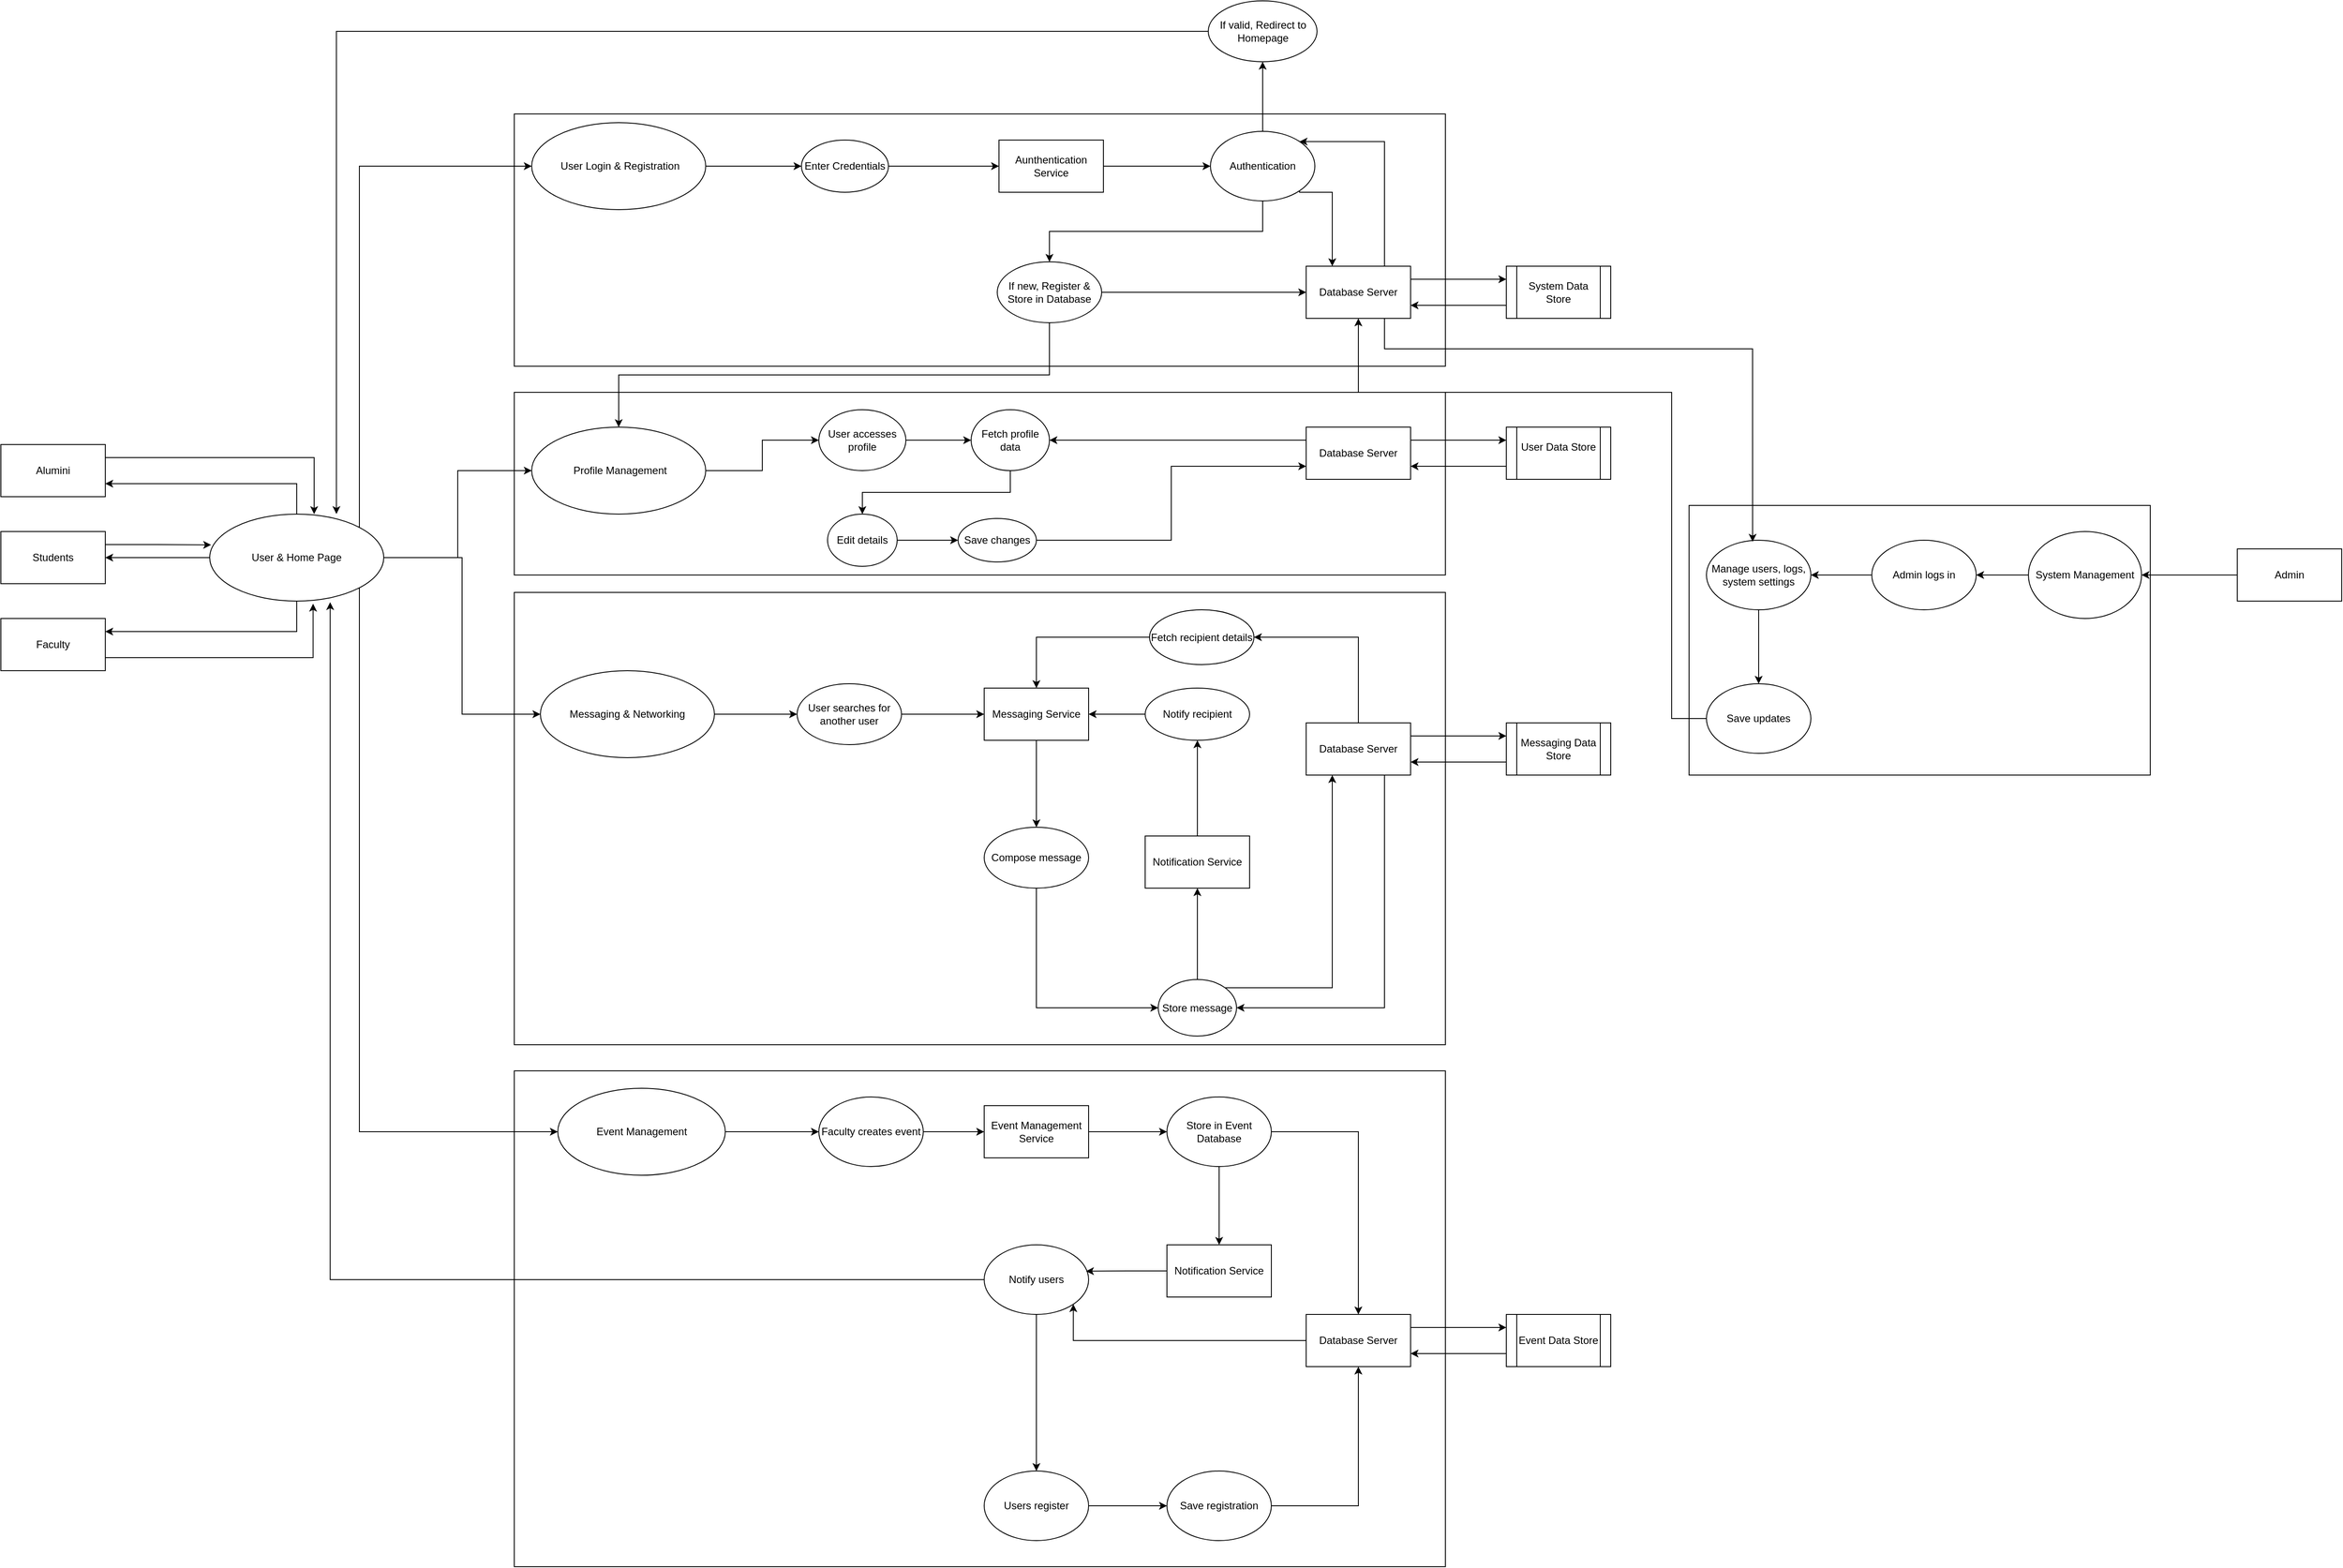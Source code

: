 <mxfile version="26.0.16">
  <diagram name="Page-1" id="Z6sijJEWcDp4EbHvWEeN">
    <mxGraphModel dx="3000" dy="1514" grid="1" gridSize="10" guides="1" tooltips="1" connect="1" arrows="1" fold="1" page="1" pageScale="1" pageWidth="850" pageHeight="1100" math="0" shadow="0">
      <root>
        <mxCell id="0" />
        <mxCell id="1" parent="0" />
        <mxCell id="ZktZ-QJ-nL15yRwZPYif-12" value="" style="rounded=0;whiteSpace=wrap;html=1;" vertex="1" parent="1">
          <mxGeometry x="660" y="150" width="1070" height="290" as="geometry" />
        </mxCell>
        <mxCell id="ZktZ-QJ-nL15yRwZPYif-11" value="" style="rounded=0;whiteSpace=wrap;html=1;" vertex="1" parent="1">
          <mxGeometry x="660" y="470" width="1070" height="210" as="geometry" />
        </mxCell>
        <mxCell id="ZktZ-QJ-nL15yRwZPYif-10" value="" style="rounded=0;whiteSpace=wrap;html=1;" vertex="1" parent="1">
          <mxGeometry x="2010" y="600" width="530" height="310" as="geometry" />
        </mxCell>
        <mxCell id="ZktZ-QJ-nL15yRwZPYif-9" value="" style="rounded=0;whiteSpace=wrap;html=1;" vertex="1" parent="1">
          <mxGeometry x="660" y="700" width="1070" height="520" as="geometry" />
        </mxCell>
        <mxCell id="ZktZ-QJ-nL15yRwZPYif-5" value="" style="rounded=0;whiteSpace=wrap;html=1;" vertex="1" parent="1">
          <mxGeometry x="660" y="1250" width="1070" height="570" as="geometry" />
        </mxCell>
        <mxCell id="LxnoNnFhpKsFhaCu3yyh-1" value="Alumini" style="rounded=0;whiteSpace=wrap;html=1;" parent="1" vertex="1">
          <mxGeometry x="70" y="530" width="120" height="60" as="geometry" />
        </mxCell>
        <mxCell id="LxnoNnFhpKsFhaCu3yyh-172" style="edgeStyle=orthogonalEdgeStyle;rounded=0;orthogonalLoop=1;jettySize=auto;html=1;exitX=0.5;exitY=1;exitDx=0;exitDy=0;entryX=0.5;entryY=0;entryDx=0;entryDy=0;" parent="1" source="LxnoNnFhpKsFhaCu3yyh-2" target="LxnoNnFhpKsFhaCu3yyh-25" edge="1">
          <mxGeometry relative="1" as="geometry" />
        </mxCell>
        <mxCell id="LxnoNnFhpKsFhaCu3yyh-2" value="Messaging Service" style="rounded=0;whiteSpace=wrap;html=1;" parent="1" vertex="1">
          <mxGeometry x="1200" y="810" width="120" height="60" as="geometry" />
        </mxCell>
        <mxCell id="LxnoNnFhpKsFhaCu3yyh-138" style="edgeStyle=orthogonalEdgeStyle;rounded=0;orthogonalLoop=1;jettySize=auto;html=1;exitX=0;exitY=0.5;exitDx=0;exitDy=0;entryX=1;entryY=0.5;entryDx=0;entryDy=0;" parent="1" source="LxnoNnFhpKsFhaCu3yyh-4" target="LxnoNnFhpKsFhaCu3yyh-43" edge="1">
          <mxGeometry relative="1" as="geometry" />
        </mxCell>
        <mxCell id="LxnoNnFhpKsFhaCu3yyh-4" value="Admin" style="rounded=0;whiteSpace=wrap;html=1;" parent="1" vertex="1">
          <mxGeometry x="2640" y="650" width="120" height="60" as="geometry" />
        </mxCell>
        <mxCell id="LxnoNnFhpKsFhaCu3yyh-5" value="Faculty" style="rounded=0;whiteSpace=wrap;html=1;" parent="1" vertex="1">
          <mxGeometry x="70" y="730" width="120" height="60" as="geometry" />
        </mxCell>
        <mxCell id="LxnoNnFhpKsFhaCu3yyh-151" style="edgeStyle=orthogonalEdgeStyle;rounded=0;orthogonalLoop=1;jettySize=auto;html=1;exitX=1;exitY=0.25;exitDx=0;exitDy=0;entryX=0.008;entryY=0.354;entryDx=0;entryDy=0;entryPerimeter=0;" parent="1" source="LxnoNnFhpKsFhaCu3yyh-6" target="LxnoNnFhpKsFhaCu3yyh-147" edge="1">
          <mxGeometry relative="1" as="geometry">
            <mxPoint x="300" y="644.556" as="targetPoint" />
          </mxGeometry>
        </mxCell>
        <mxCell id="LxnoNnFhpKsFhaCu3yyh-6" value="Students" style="rounded=0;whiteSpace=wrap;html=1;" parent="1" vertex="1">
          <mxGeometry x="70" y="630" width="120" height="60" as="geometry" />
        </mxCell>
        <mxCell id="LxnoNnFhpKsFhaCu3yyh-77" style="edgeStyle=orthogonalEdgeStyle;rounded=0;orthogonalLoop=1;jettySize=auto;html=1;exitX=0;exitY=0.25;exitDx=0;exitDy=0;entryX=1;entryY=0.5;entryDx=0;entryDy=0;" parent="1" source="LxnoNnFhpKsFhaCu3yyh-8" target="LxnoNnFhpKsFhaCu3yyh-14" edge="1">
          <mxGeometry relative="1" as="geometry">
            <Array as="points">
              <mxPoint x="1530" y="525" />
            </Array>
          </mxGeometry>
        </mxCell>
        <mxCell id="LxnoNnFhpKsFhaCu3yyh-95" style="edgeStyle=orthogonalEdgeStyle;rounded=0;orthogonalLoop=1;jettySize=auto;html=1;exitX=1;exitY=0.25;exitDx=0;exitDy=0;entryX=0;entryY=0.25;entryDx=0;entryDy=0;" parent="1" source="LxnoNnFhpKsFhaCu3yyh-8" target="LxnoNnFhpKsFhaCu3yyh-44" edge="1">
          <mxGeometry relative="1" as="geometry" />
        </mxCell>
        <mxCell id="LxnoNnFhpKsFhaCu3yyh-8" value="Database Server" style="rounded=0;whiteSpace=wrap;html=1;" parent="1" vertex="1">
          <mxGeometry x="1570" y="510" width="120" height="60" as="geometry" />
        </mxCell>
        <mxCell id="LxnoNnFhpKsFhaCu3yyh-125" style="edgeStyle=orthogonalEdgeStyle;rounded=0;orthogonalLoop=1;jettySize=auto;html=1;exitX=1;exitY=0.5;exitDx=0;exitDy=0;" parent="1" source="LxnoNnFhpKsFhaCu3yyh-9" target="LxnoNnFhpKsFhaCu3yyh-36" edge="1">
          <mxGeometry relative="1" as="geometry" />
        </mxCell>
        <mxCell id="LxnoNnFhpKsFhaCu3yyh-9" value="Event Management Service" style="rounded=0;whiteSpace=wrap;html=1;" parent="1" vertex="1">
          <mxGeometry x="1200" y="1290" width="120" height="60" as="geometry" />
        </mxCell>
        <mxCell id="ZktZ-QJ-nL15yRwZPYif-7" style="edgeStyle=orthogonalEdgeStyle;rounded=0;orthogonalLoop=1;jettySize=auto;html=1;entryX=1;entryY=0.5;entryDx=0;entryDy=0;" edge="1" parent="1" source="LxnoNnFhpKsFhaCu3yyh-13" target="LxnoNnFhpKsFhaCu3yyh-29">
          <mxGeometry relative="1" as="geometry" />
        </mxCell>
        <mxCell id="LxnoNnFhpKsFhaCu3yyh-13" value="Edit details" style="ellipse;whiteSpace=wrap;html=1;" parent="1" vertex="1">
          <mxGeometry x="1020" y="610" width="80" height="60" as="geometry" />
        </mxCell>
        <mxCell id="LxnoNnFhpKsFhaCu3yyh-75" style="edgeStyle=orthogonalEdgeStyle;rounded=0;orthogonalLoop=1;jettySize=auto;html=1;exitX=0.5;exitY=1;exitDx=0;exitDy=0;entryX=0.5;entryY=0;entryDx=0;entryDy=0;" parent="1" source="LxnoNnFhpKsFhaCu3yyh-14" target="LxnoNnFhpKsFhaCu3yyh-13" edge="1">
          <mxGeometry relative="1" as="geometry" />
        </mxCell>
        <mxCell id="LxnoNnFhpKsFhaCu3yyh-14" value="Fetch profile data" style="ellipse;whiteSpace=wrap;html=1;" parent="1" vertex="1">
          <mxGeometry x="1185" y="490" width="90" height="70" as="geometry" />
        </mxCell>
        <mxCell id="LxnoNnFhpKsFhaCu3yyh-79" style="edgeStyle=orthogonalEdgeStyle;rounded=0;orthogonalLoop=1;jettySize=auto;html=1;exitX=1;exitY=0.5;exitDx=0;exitDy=0;entryX=0;entryY=0.5;entryDx=0;entryDy=0;" parent="1" source="LxnoNnFhpKsFhaCu3yyh-15" target="LxnoNnFhpKsFhaCu3yyh-14" edge="1">
          <mxGeometry relative="1" as="geometry" />
        </mxCell>
        <mxCell id="LxnoNnFhpKsFhaCu3yyh-15" value="User accesses profile" style="ellipse;whiteSpace=wrap;html=1;" parent="1" vertex="1">
          <mxGeometry x="1010" y="490" width="100" height="70" as="geometry" />
        </mxCell>
        <mxCell id="LxnoNnFhpKsFhaCu3yyh-80" style="edgeStyle=orthogonalEdgeStyle;rounded=0;orthogonalLoop=1;jettySize=auto;html=1;exitX=1;exitY=0.5;exitDx=0;exitDy=0;entryX=0;entryY=0.5;entryDx=0;entryDy=0;" parent="1" source="LxnoNnFhpKsFhaCu3yyh-16" target="LxnoNnFhpKsFhaCu3yyh-15" edge="1">
          <mxGeometry relative="1" as="geometry" />
        </mxCell>
        <mxCell id="LxnoNnFhpKsFhaCu3yyh-16" value="&amp;nbsp;Profile Management" style="ellipse;whiteSpace=wrap;html=1;" parent="1" vertex="1">
          <mxGeometry x="680" y="510" width="200" height="100" as="geometry" />
        </mxCell>
        <mxCell id="LxnoNnFhpKsFhaCu3yyh-84" style="edgeStyle=orthogonalEdgeStyle;rounded=0;orthogonalLoop=1;jettySize=auto;html=1;exitX=0.5;exitY=1;exitDx=0;exitDy=0;entryX=0.5;entryY=0;entryDx=0;entryDy=0;" parent="1" source="LxnoNnFhpKsFhaCu3yyh-17" target="LxnoNnFhpKsFhaCu3yyh-20" edge="1">
          <mxGeometry relative="1" as="geometry" />
        </mxCell>
        <mxCell id="LxnoNnFhpKsFhaCu3yyh-85" style="edgeStyle=orthogonalEdgeStyle;rounded=0;orthogonalLoop=1;jettySize=auto;html=1;exitX=0.5;exitY=0;exitDx=0;exitDy=0;entryX=0.5;entryY=1;entryDx=0;entryDy=0;" parent="1" source="LxnoNnFhpKsFhaCu3yyh-17" target="LxnoNnFhpKsFhaCu3yyh-21" edge="1">
          <mxGeometry relative="1" as="geometry" />
        </mxCell>
        <mxCell id="LxnoNnFhpKsFhaCu3yyh-93" style="edgeStyle=orthogonalEdgeStyle;rounded=0;orthogonalLoop=1;jettySize=auto;html=1;exitX=1;exitY=1;exitDx=0;exitDy=0;entryX=0.25;entryY=0;entryDx=0;entryDy=0;" parent="1" source="LxnoNnFhpKsFhaCu3yyh-17" target="LxnoNnFhpKsFhaCu3yyh-89" edge="1">
          <mxGeometry relative="1" as="geometry">
            <Array as="points">
              <mxPoint x="1562" y="240" />
              <mxPoint x="1600" y="240" />
            </Array>
          </mxGeometry>
        </mxCell>
        <mxCell id="LxnoNnFhpKsFhaCu3yyh-17" value="&amp;nbsp;Authentication&amp;nbsp;" style="ellipse;whiteSpace=wrap;html=1;" parent="1" vertex="1">
          <mxGeometry x="1460" y="170" width="120" height="80" as="geometry" />
        </mxCell>
        <mxCell id="LxnoNnFhpKsFhaCu3yyh-57" style="edgeStyle=orthogonalEdgeStyle;rounded=0;orthogonalLoop=1;jettySize=auto;html=1;exitX=1;exitY=0.5;exitDx=0;exitDy=0;" parent="1" source="LxnoNnFhpKsFhaCu3yyh-18" target="LxnoNnFhpKsFhaCu3yyh-19" edge="1">
          <mxGeometry relative="1" as="geometry" />
        </mxCell>
        <mxCell id="LxnoNnFhpKsFhaCu3yyh-18" value="&amp;nbsp;User Login &amp;amp; Registration" style="ellipse;whiteSpace=wrap;html=1;" parent="1" vertex="1">
          <mxGeometry x="680" y="160" width="200" height="100" as="geometry" />
        </mxCell>
        <mxCell id="LxnoNnFhpKsFhaCu3yyh-58" style="edgeStyle=orthogonalEdgeStyle;rounded=0;orthogonalLoop=1;jettySize=auto;html=1;exitX=1;exitY=0.5;exitDx=0;exitDy=0;entryX=0;entryY=0.5;entryDx=0;entryDy=0;" parent="1" source="LxnoNnFhpKsFhaCu3yyh-86" target="LxnoNnFhpKsFhaCu3yyh-17" edge="1">
          <mxGeometry relative="1" as="geometry" />
        </mxCell>
        <mxCell id="LxnoNnFhpKsFhaCu3yyh-88" style="edgeStyle=orthogonalEdgeStyle;rounded=0;orthogonalLoop=1;jettySize=auto;html=1;exitX=1;exitY=0.5;exitDx=0;exitDy=0;entryX=0;entryY=0.5;entryDx=0;entryDy=0;" parent="1" source="LxnoNnFhpKsFhaCu3yyh-19" target="LxnoNnFhpKsFhaCu3yyh-86" edge="1">
          <mxGeometry relative="1" as="geometry" />
        </mxCell>
        <mxCell id="LxnoNnFhpKsFhaCu3yyh-19" value="Enter Credentials" style="ellipse;whiteSpace=wrap;html=1;" parent="1" vertex="1">
          <mxGeometry x="990" y="180" width="100" height="60" as="geometry" />
        </mxCell>
        <mxCell id="LxnoNnFhpKsFhaCu3yyh-90" style="edgeStyle=orthogonalEdgeStyle;rounded=0;orthogonalLoop=1;jettySize=auto;html=1;exitX=1;exitY=0.5;exitDx=0;exitDy=0;entryX=0;entryY=0.5;entryDx=0;entryDy=0;" parent="1" source="LxnoNnFhpKsFhaCu3yyh-20" target="LxnoNnFhpKsFhaCu3yyh-89" edge="1">
          <mxGeometry relative="1" as="geometry" />
        </mxCell>
        <mxCell id="LxnoNnFhpKsFhaCu3yyh-101" style="edgeStyle=orthogonalEdgeStyle;rounded=0;orthogonalLoop=1;jettySize=auto;html=1;exitX=0.5;exitY=1;exitDx=0;exitDy=0;entryX=0.5;entryY=0;entryDx=0;entryDy=0;" parent="1" source="LxnoNnFhpKsFhaCu3yyh-20" target="LxnoNnFhpKsFhaCu3yyh-16" edge="1">
          <mxGeometry relative="1" as="geometry" />
        </mxCell>
        <mxCell id="LxnoNnFhpKsFhaCu3yyh-20" value="If new, Register &amp;amp; Store in Database" style="ellipse;whiteSpace=wrap;html=1;" parent="1" vertex="1">
          <mxGeometry x="1215" y="320" width="120" height="70" as="geometry" />
        </mxCell>
        <mxCell id="LxnoNnFhpKsFhaCu3yyh-21" value="If valid, Redirect to Homepage" style="ellipse;whiteSpace=wrap;html=1;" parent="1" vertex="1">
          <mxGeometry x="1457.5" y="20" width="125" height="70" as="geometry" />
        </mxCell>
        <mxCell id="LxnoNnFhpKsFhaCu3yyh-122" style="edgeStyle=orthogonalEdgeStyle;rounded=0;orthogonalLoop=1;jettySize=auto;html=1;exitX=0;exitY=0.5;exitDx=0;exitDy=0;entryX=1;entryY=0.5;entryDx=0;entryDy=0;" parent="1" source="LxnoNnFhpKsFhaCu3yyh-23" target="LxnoNnFhpKsFhaCu3yyh-2" edge="1">
          <mxGeometry relative="1" as="geometry" />
        </mxCell>
        <mxCell id="LxnoNnFhpKsFhaCu3yyh-23" value="Notify recipient" style="ellipse;whiteSpace=wrap;html=1;" parent="1" vertex="1">
          <mxGeometry x="1385" y="810" width="120" height="60" as="geometry" />
        </mxCell>
        <mxCell id="LxnoNnFhpKsFhaCu3yyh-112" style="edgeStyle=orthogonalEdgeStyle;rounded=0;orthogonalLoop=1;jettySize=auto;html=1;exitX=1;exitY=0;exitDx=0;exitDy=0;entryX=0.25;entryY=1;entryDx=0;entryDy=0;" parent="1" source="LxnoNnFhpKsFhaCu3yyh-24" target="LxnoNnFhpKsFhaCu3yyh-108" edge="1">
          <mxGeometry relative="1" as="geometry" />
        </mxCell>
        <mxCell id="LxnoNnFhpKsFhaCu3yyh-119" style="edgeStyle=orthogonalEdgeStyle;rounded=0;orthogonalLoop=1;jettySize=auto;html=1;exitX=0.5;exitY=0;exitDx=0;exitDy=0;" parent="1" source="LxnoNnFhpKsFhaCu3yyh-10" target="LxnoNnFhpKsFhaCu3yyh-23" edge="1">
          <mxGeometry relative="1" as="geometry" />
        </mxCell>
        <mxCell id="LxnoNnFhpKsFhaCu3yyh-24" value="Store message" style="ellipse;whiteSpace=wrap;html=1;" parent="1" vertex="1">
          <mxGeometry x="1400" y="1145" width="90" height="65" as="geometry" />
        </mxCell>
        <mxCell id="LxnoNnFhpKsFhaCu3yyh-121" style="edgeStyle=orthogonalEdgeStyle;rounded=0;orthogonalLoop=1;jettySize=auto;html=1;exitX=0.5;exitY=1;exitDx=0;exitDy=0;entryX=0;entryY=0.5;entryDx=0;entryDy=0;" parent="1" source="LxnoNnFhpKsFhaCu3yyh-25" target="LxnoNnFhpKsFhaCu3yyh-24" edge="1">
          <mxGeometry relative="1" as="geometry" />
        </mxCell>
        <mxCell id="LxnoNnFhpKsFhaCu3yyh-25" value="Compose message" style="ellipse;whiteSpace=wrap;html=1;" parent="1" vertex="1">
          <mxGeometry x="1200" y="970" width="120" height="70" as="geometry" />
        </mxCell>
        <mxCell id="LxnoNnFhpKsFhaCu3yyh-171" style="edgeStyle=orthogonalEdgeStyle;rounded=0;orthogonalLoop=1;jettySize=auto;html=1;exitX=0;exitY=0.5;exitDx=0;exitDy=0;entryX=0.5;entryY=0;entryDx=0;entryDy=0;" parent="1" source="LxnoNnFhpKsFhaCu3yyh-26" target="LxnoNnFhpKsFhaCu3yyh-2" edge="1">
          <mxGeometry relative="1" as="geometry" />
        </mxCell>
        <mxCell id="LxnoNnFhpKsFhaCu3yyh-26" value="Fetch recipient details" style="ellipse;whiteSpace=wrap;html=1;" parent="1" vertex="1">
          <mxGeometry x="1390" y="720" width="120" height="63" as="geometry" />
        </mxCell>
        <mxCell id="LxnoNnFhpKsFhaCu3yyh-103" style="edgeStyle=orthogonalEdgeStyle;rounded=0;orthogonalLoop=1;jettySize=auto;html=1;exitX=1;exitY=0.5;exitDx=0;exitDy=0;entryX=0;entryY=0.5;entryDx=0;entryDy=0;" parent="1" source="LxnoNnFhpKsFhaCu3yyh-27" target="LxnoNnFhpKsFhaCu3yyh-2" edge="1">
          <mxGeometry relative="1" as="geometry" />
        </mxCell>
        <mxCell id="LxnoNnFhpKsFhaCu3yyh-27" value="User searches for another user" style="ellipse;whiteSpace=wrap;html=1;" parent="1" vertex="1">
          <mxGeometry x="985" y="805" width="120" height="70" as="geometry" />
        </mxCell>
        <mxCell id="LxnoNnFhpKsFhaCu3yyh-82" style="edgeStyle=orthogonalEdgeStyle;rounded=0;orthogonalLoop=1;jettySize=auto;html=1;exitX=1;exitY=0.5;exitDx=0;exitDy=0;entryX=0;entryY=0.5;entryDx=0;entryDy=0;" parent="1" source="LxnoNnFhpKsFhaCu3yyh-28" target="LxnoNnFhpKsFhaCu3yyh-27" edge="1">
          <mxGeometry relative="1" as="geometry" />
        </mxCell>
        <mxCell id="LxnoNnFhpKsFhaCu3yyh-28" value="Messaging &amp;amp; Networking" style="ellipse;whiteSpace=wrap;html=1;" parent="1" vertex="1">
          <mxGeometry x="690" y="790" width="200" height="100" as="geometry" />
        </mxCell>
        <mxCell id="LxnoNnFhpKsFhaCu3yyh-109" style="edgeStyle=orthogonalEdgeStyle;rounded=0;orthogonalLoop=1;jettySize=auto;html=1;exitX=0;exitY=0.5;exitDx=0;exitDy=0;entryX=0;entryY=0.75;entryDx=0;entryDy=0;" parent="1" source="LxnoNnFhpKsFhaCu3yyh-29" target="LxnoNnFhpKsFhaCu3yyh-8" edge="1">
          <mxGeometry relative="1" as="geometry" />
        </mxCell>
        <mxCell id="LxnoNnFhpKsFhaCu3yyh-29" value="Save changes" style="ellipse;whiteSpace=wrap;html=1;direction=west;" parent="1" vertex="1">
          <mxGeometry x="1170" y="615" width="90" height="50" as="geometry" />
        </mxCell>
        <mxCell id="LxnoNnFhpKsFhaCu3yyh-134" style="edgeStyle=orthogonalEdgeStyle;rounded=0;orthogonalLoop=1;jettySize=auto;html=1;exitX=1;exitY=0.5;exitDx=0;exitDy=0;entryX=0.5;entryY=1;entryDx=0;entryDy=0;" parent="1" source="LxnoNnFhpKsFhaCu3yyh-33" target="LxnoNnFhpKsFhaCu3yyh-126" edge="1">
          <mxGeometry relative="1" as="geometry" />
        </mxCell>
        <mxCell id="LxnoNnFhpKsFhaCu3yyh-33" value="Save registration" style="ellipse;whiteSpace=wrap;html=1;" parent="1" vertex="1">
          <mxGeometry x="1410" y="1710" width="120" height="80" as="geometry" />
        </mxCell>
        <mxCell id="LxnoNnFhpKsFhaCu3yyh-133" style="edgeStyle=orthogonalEdgeStyle;rounded=0;orthogonalLoop=1;jettySize=auto;html=1;exitX=1;exitY=0.5;exitDx=0;exitDy=0;entryX=0;entryY=0.5;entryDx=0;entryDy=0;" parent="1" source="LxnoNnFhpKsFhaCu3yyh-34" target="LxnoNnFhpKsFhaCu3yyh-33" edge="1">
          <mxGeometry relative="1" as="geometry" />
        </mxCell>
        <mxCell id="LxnoNnFhpKsFhaCu3yyh-34" value="Users register" style="ellipse;whiteSpace=wrap;html=1;" parent="1" vertex="1">
          <mxGeometry x="1200" y="1710" width="120" height="80" as="geometry" />
        </mxCell>
        <mxCell id="LxnoNnFhpKsFhaCu3yyh-129" style="edgeStyle=orthogonalEdgeStyle;rounded=0;orthogonalLoop=1;jettySize=auto;html=1;exitX=0.5;exitY=1;exitDx=0;exitDy=0;entryX=0.5;entryY=0;entryDx=0;entryDy=0;" parent="1" source="LxnoNnFhpKsFhaCu3yyh-35" target="LxnoNnFhpKsFhaCu3yyh-34" edge="1">
          <mxGeometry relative="1" as="geometry" />
        </mxCell>
        <mxCell id="LxnoNnFhpKsFhaCu3yyh-35" value="Notify users" style="ellipse;whiteSpace=wrap;html=1;" parent="1" vertex="1">
          <mxGeometry x="1200" y="1450" width="120" height="80" as="geometry" />
        </mxCell>
        <mxCell id="LxnoNnFhpKsFhaCu3yyh-127" style="edgeStyle=orthogonalEdgeStyle;rounded=0;orthogonalLoop=1;jettySize=auto;html=1;exitX=1;exitY=0.5;exitDx=0;exitDy=0;entryX=0.5;entryY=0;entryDx=0;entryDy=0;" parent="1" source="LxnoNnFhpKsFhaCu3yyh-36" target="LxnoNnFhpKsFhaCu3yyh-126" edge="1">
          <mxGeometry relative="1" as="geometry" />
        </mxCell>
        <mxCell id="LxnoNnFhpKsFhaCu3yyh-131" style="edgeStyle=orthogonalEdgeStyle;rounded=0;orthogonalLoop=1;jettySize=auto;html=1;exitX=0.5;exitY=1;exitDx=0;exitDy=0;" parent="1" source="LxnoNnFhpKsFhaCu3yyh-36" target="LxnoNnFhpKsFhaCu3yyh-130" edge="1">
          <mxGeometry relative="1" as="geometry" />
        </mxCell>
        <mxCell id="LxnoNnFhpKsFhaCu3yyh-36" value="Store in Event Database" style="ellipse;whiteSpace=wrap;html=1;" parent="1" vertex="1">
          <mxGeometry x="1410" y="1280" width="120" height="80" as="geometry" />
        </mxCell>
        <mxCell id="LxnoNnFhpKsFhaCu3yyh-124" style="edgeStyle=orthogonalEdgeStyle;rounded=0;orthogonalLoop=1;jettySize=auto;html=1;exitX=1;exitY=0.5;exitDx=0;exitDy=0;entryX=0;entryY=0.5;entryDx=0;entryDy=0;" parent="1" source="LxnoNnFhpKsFhaCu3yyh-37" target="LxnoNnFhpKsFhaCu3yyh-9" edge="1">
          <mxGeometry relative="1" as="geometry" />
        </mxCell>
        <mxCell id="LxnoNnFhpKsFhaCu3yyh-37" value="Faculty creates event" style="ellipse;whiteSpace=wrap;html=1;" parent="1" vertex="1">
          <mxGeometry x="1010" y="1280" width="120" height="80" as="geometry" />
        </mxCell>
        <mxCell id="LxnoNnFhpKsFhaCu3yyh-123" style="edgeStyle=orthogonalEdgeStyle;rounded=0;orthogonalLoop=1;jettySize=auto;html=1;exitX=1;exitY=0.5;exitDx=0;exitDy=0;entryX=0;entryY=0.5;entryDx=0;entryDy=0;" parent="1" source="LxnoNnFhpKsFhaCu3yyh-38" target="LxnoNnFhpKsFhaCu3yyh-37" edge="1">
          <mxGeometry relative="1" as="geometry" />
        </mxCell>
        <mxCell id="LxnoNnFhpKsFhaCu3yyh-38" value="Event Management" style="ellipse;whiteSpace=wrap;html=1;" parent="1" vertex="1">
          <mxGeometry x="710" y="1270" width="192.5" height="100" as="geometry" />
        </mxCell>
        <mxCell id="LxnoNnFhpKsFhaCu3yyh-145" style="edgeStyle=orthogonalEdgeStyle;rounded=0;orthogonalLoop=1;jettySize=auto;html=1;exitX=0;exitY=0.5;exitDx=0;exitDy=0;entryX=0.5;entryY=1;entryDx=0;entryDy=0;" parent="1" source="LxnoNnFhpKsFhaCu3yyh-40" target="LxnoNnFhpKsFhaCu3yyh-89" edge="1">
          <mxGeometry relative="1" as="geometry">
            <Array as="points">
              <mxPoint x="1990" y="845" />
              <mxPoint x="1990" y="470" />
              <mxPoint x="1630" y="470" />
            </Array>
          </mxGeometry>
        </mxCell>
        <mxCell id="LxnoNnFhpKsFhaCu3yyh-40" value="Save updates" style="ellipse;whiteSpace=wrap;html=1;" parent="1" vertex="1">
          <mxGeometry x="2030" y="805" width="120" height="80" as="geometry" />
        </mxCell>
        <mxCell id="LxnoNnFhpKsFhaCu3yyh-144" style="edgeStyle=orthogonalEdgeStyle;rounded=0;orthogonalLoop=1;jettySize=auto;html=1;exitX=0.5;exitY=1;exitDx=0;exitDy=0;entryX=0.5;entryY=0;entryDx=0;entryDy=0;" parent="1" source="LxnoNnFhpKsFhaCu3yyh-41" target="LxnoNnFhpKsFhaCu3yyh-40" edge="1">
          <mxGeometry relative="1" as="geometry" />
        </mxCell>
        <mxCell id="LxnoNnFhpKsFhaCu3yyh-41" value="Manage users, logs, system settings" style="ellipse;whiteSpace=wrap;html=1;" parent="1" vertex="1">
          <mxGeometry x="2030" y="640" width="120" height="80" as="geometry" />
        </mxCell>
        <mxCell id="LxnoNnFhpKsFhaCu3yyh-143" style="edgeStyle=orthogonalEdgeStyle;rounded=0;orthogonalLoop=1;jettySize=auto;html=1;exitX=0;exitY=0.5;exitDx=0;exitDy=0;entryX=1;entryY=0.5;entryDx=0;entryDy=0;" parent="1" source="LxnoNnFhpKsFhaCu3yyh-42" target="LxnoNnFhpKsFhaCu3yyh-41" edge="1">
          <mxGeometry relative="1" as="geometry" />
        </mxCell>
        <mxCell id="LxnoNnFhpKsFhaCu3yyh-42" value="Admin logs in" style="ellipse;whiteSpace=wrap;html=1;" parent="1" vertex="1">
          <mxGeometry x="2220" y="640" width="120" height="80" as="geometry" />
        </mxCell>
        <mxCell id="LxnoNnFhpKsFhaCu3yyh-139" style="edgeStyle=orthogonalEdgeStyle;rounded=0;orthogonalLoop=1;jettySize=auto;html=1;exitX=0;exitY=0.5;exitDx=0;exitDy=0;entryX=1;entryY=0.5;entryDx=0;entryDy=0;" parent="1" source="LxnoNnFhpKsFhaCu3yyh-43" target="LxnoNnFhpKsFhaCu3yyh-42" edge="1">
          <mxGeometry relative="1" as="geometry" />
        </mxCell>
        <mxCell id="LxnoNnFhpKsFhaCu3yyh-43" value="System Management" style="ellipse;whiteSpace=wrap;html=1;" parent="1" vertex="1">
          <mxGeometry x="2400" y="630" width="130" height="100" as="geometry" />
        </mxCell>
        <mxCell id="LxnoNnFhpKsFhaCu3yyh-100" style="edgeStyle=orthogonalEdgeStyle;rounded=0;orthogonalLoop=1;jettySize=auto;html=1;exitX=0;exitY=0.75;exitDx=0;exitDy=0;entryX=1;entryY=0.75;entryDx=0;entryDy=0;" parent="1" source="LxnoNnFhpKsFhaCu3yyh-44" target="LxnoNnFhpKsFhaCu3yyh-8" edge="1">
          <mxGeometry relative="1" as="geometry" />
        </mxCell>
        <mxCell id="LxnoNnFhpKsFhaCu3yyh-44" value="&#xa;User Data Store&#xa;&#xa;" style="shape=process;whiteSpace=wrap;html=1;backgroundOutline=1;" parent="1" vertex="1">
          <mxGeometry x="1800" y="510" width="120" height="60" as="geometry" />
        </mxCell>
        <mxCell id="LxnoNnFhpKsFhaCu3yyh-99" style="edgeStyle=orthogonalEdgeStyle;rounded=0;orthogonalLoop=1;jettySize=auto;html=1;exitX=0;exitY=0.75;exitDx=0;exitDy=0;entryX=1;entryY=0.75;entryDx=0;entryDy=0;" parent="1" source="LxnoNnFhpKsFhaCu3yyh-45" target="LxnoNnFhpKsFhaCu3yyh-89" edge="1">
          <mxGeometry relative="1" as="geometry" />
        </mxCell>
        <mxCell id="LxnoNnFhpKsFhaCu3yyh-45" value="System Data Store" style="shape=process;whiteSpace=wrap;html=1;backgroundOutline=1;" parent="1" vertex="1">
          <mxGeometry x="1800" y="325" width="120" height="60" as="geometry" />
        </mxCell>
        <mxCell id="LxnoNnFhpKsFhaCu3yyh-137" style="edgeStyle=orthogonalEdgeStyle;rounded=0;orthogonalLoop=1;jettySize=auto;html=1;exitX=0;exitY=0.75;exitDx=0;exitDy=0;entryX=1;entryY=0.75;entryDx=0;entryDy=0;" parent="1" source="LxnoNnFhpKsFhaCu3yyh-46" target="LxnoNnFhpKsFhaCu3yyh-126" edge="1">
          <mxGeometry relative="1" as="geometry" />
        </mxCell>
        <mxCell id="LxnoNnFhpKsFhaCu3yyh-46" value="Event Data Store" style="shape=process;whiteSpace=wrap;html=1;backgroundOutline=1;" parent="1" vertex="1">
          <mxGeometry x="1800" y="1530" width="120" height="60" as="geometry" />
        </mxCell>
        <mxCell id="LxnoNnFhpKsFhaCu3yyh-117" style="edgeStyle=orthogonalEdgeStyle;rounded=0;orthogonalLoop=1;jettySize=auto;html=1;exitX=0;exitY=0.75;exitDx=0;exitDy=0;entryX=1;entryY=0.75;entryDx=0;entryDy=0;" parent="1" source="LxnoNnFhpKsFhaCu3yyh-47" target="LxnoNnFhpKsFhaCu3yyh-108" edge="1">
          <mxGeometry relative="1" as="geometry" />
        </mxCell>
        <mxCell id="LxnoNnFhpKsFhaCu3yyh-47" value="Messaging Data Store" style="shape=process;whiteSpace=wrap;html=1;backgroundOutline=1;" parent="1" vertex="1">
          <mxGeometry x="1800" y="850" width="120" height="60" as="geometry" />
        </mxCell>
        <mxCell id="LxnoNnFhpKsFhaCu3yyh-86" value="Aunthentication Service" style="rounded=0;whiteSpace=wrap;html=1;" parent="1" vertex="1">
          <mxGeometry x="1217" y="180" width="120" height="60" as="geometry" />
        </mxCell>
        <mxCell id="LxnoNnFhpKsFhaCu3yyh-94" style="edgeStyle=orthogonalEdgeStyle;rounded=0;orthogonalLoop=1;jettySize=auto;html=1;exitX=0.75;exitY=0;exitDx=0;exitDy=0;entryX=1;entryY=0;entryDx=0;entryDy=0;" parent="1" source="LxnoNnFhpKsFhaCu3yyh-89" target="LxnoNnFhpKsFhaCu3yyh-17" edge="1">
          <mxGeometry relative="1" as="geometry">
            <Array as="points">
              <mxPoint x="1660" y="182" />
            </Array>
          </mxGeometry>
        </mxCell>
        <mxCell id="LxnoNnFhpKsFhaCu3yyh-97" style="edgeStyle=orthogonalEdgeStyle;rounded=0;orthogonalLoop=1;jettySize=auto;html=1;exitX=1;exitY=0.25;exitDx=0;exitDy=0;entryX=0;entryY=0.25;entryDx=0;entryDy=0;" parent="1" source="LxnoNnFhpKsFhaCu3yyh-89" target="LxnoNnFhpKsFhaCu3yyh-45" edge="1">
          <mxGeometry relative="1" as="geometry" />
        </mxCell>
        <mxCell id="LxnoNnFhpKsFhaCu3yyh-89" value="Database Server" style="rounded=0;whiteSpace=wrap;html=1;" parent="1" vertex="1">
          <mxGeometry x="1570" y="325" width="120" height="60" as="geometry" />
        </mxCell>
        <mxCell id="LxnoNnFhpKsFhaCu3yyh-107" style="edgeStyle=orthogonalEdgeStyle;rounded=0;orthogonalLoop=1;jettySize=auto;html=1;exitX=0.5;exitY=1;exitDx=0;exitDy=0;" parent="1" source="LxnoNnFhpKsFhaCu3yyh-25" target="LxnoNnFhpKsFhaCu3yyh-25" edge="1">
          <mxGeometry relative="1" as="geometry" />
        </mxCell>
        <mxCell id="LxnoNnFhpKsFhaCu3yyh-116" style="edgeStyle=orthogonalEdgeStyle;rounded=0;orthogonalLoop=1;jettySize=auto;html=1;exitX=1;exitY=0.25;exitDx=0;exitDy=0;entryX=0;entryY=0.25;entryDx=0;entryDy=0;" parent="1" source="LxnoNnFhpKsFhaCu3yyh-108" target="LxnoNnFhpKsFhaCu3yyh-47" edge="1">
          <mxGeometry relative="1" as="geometry" />
        </mxCell>
        <mxCell id="LxnoNnFhpKsFhaCu3yyh-170" style="edgeStyle=orthogonalEdgeStyle;rounded=0;orthogonalLoop=1;jettySize=auto;html=1;exitX=0.5;exitY=0;exitDx=0;exitDy=0;entryX=1;entryY=0.5;entryDx=0;entryDy=0;" parent="1" source="LxnoNnFhpKsFhaCu3yyh-108" target="LxnoNnFhpKsFhaCu3yyh-26" edge="1">
          <mxGeometry relative="1" as="geometry" />
        </mxCell>
        <mxCell id="ZktZ-QJ-nL15yRwZPYif-8" style="edgeStyle=orthogonalEdgeStyle;rounded=0;orthogonalLoop=1;jettySize=auto;html=1;exitX=0.75;exitY=1;exitDx=0;exitDy=0;entryX=1;entryY=0.5;entryDx=0;entryDy=0;" edge="1" parent="1" source="LxnoNnFhpKsFhaCu3yyh-108" target="LxnoNnFhpKsFhaCu3yyh-24">
          <mxGeometry relative="1" as="geometry" />
        </mxCell>
        <mxCell id="LxnoNnFhpKsFhaCu3yyh-108" value="Database Server" style="rounded=0;whiteSpace=wrap;html=1;" parent="1" vertex="1">
          <mxGeometry x="1570" y="850" width="120" height="60" as="geometry" />
        </mxCell>
        <mxCell id="LxnoNnFhpKsFhaCu3yyh-120" value="" style="edgeStyle=orthogonalEdgeStyle;rounded=0;orthogonalLoop=1;jettySize=auto;html=1;exitX=0.5;exitY=0;exitDx=0;exitDy=0;" parent="1" source="LxnoNnFhpKsFhaCu3yyh-24" target="LxnoNnFhpKsFhaCu3yyh-10" edge="1">
          <mxGeometry relative="1" as="geometry">
            <mxPoint x="1445" y="1043" as="sourcePoint" />
            <mxPoint x="1450" y="820" as="targetPoint" />
          </mxGeometry>
        </mxCell>
        <mxCell id="LxnoNnFhpKsFhaCu3yyh-10" value="Notification Service" style="rounded=0;whiteSpace=wrap;html=1;" parent="1" vertex="1">
          <mxGeometry x="1385" y="980" width="120" height="60" as="geometry" />
        </mxCell>
        <mxCell id="LxnoNnFhpKsFhaCu3yyh-135" style="edgeStyle=orthogonalEdgeStyle;rounded=0;orthogonalLoop=1;jettySize=auto;html=1;exitX=0;exitY=0.5;exitDx=0;exitDy=0;entryX=1;entryY=1;entryDx=0;entryDy=0;" parent="1" source="LxnoNnFhpKsFhaCu3yyh-126" target="LxnoNnFhpKsFhaCu3yyh-35" edge="1">
          <mxGeometry relative="1" as="geometry">
            <Array as="points">
              <mxPoint x="1302" y="1560" />
            </Array>
          </mxGeometry>
        </mxCell>
        <mxCell id="LxnoNnFhpKsFhaCu3yyh-136" style="edgeStyle=orthogonalEdgeStyle;rounded=0;orthogonalLoop=1;jettySize=auto;html=1;exitX=1;exitY=0.25;exitDx=0;exitDy=0;entryX=0;entryY=0.25;entryDx=0;entryDy=0;" parent="1" source="LxnoNnFhpKsFhaCu3yyh-126" target="LxnoNnFhpKsFhaCu3yyh-46" edge="1">
          <mxGeometry relative="1" as="geometry" />
        </mxCell>
        <mxCell id="LxnoNnFhpKsFhaCu3yyh-126" value="Database Server" style="rounded=0;whiteSpace=wrap;html=1;" parent="1" vertex="1">
          <mxGeometry x="1570" y="1530" width="120" height="60" as="geometry" />
        </mxCell>
        <mxCell id="LxnoNnFhpKsFhaCu3yyh-130" value="Notification Service" style="rounded=0;whiteSpace=wrap;html=1;" parent="1" vertex="1">
          <mxGeometry x="1410" y="1450" width="120" height="60" as="geometry" />
        </mxCell>
        <mxCell id="LxnoNnFhpKsFhaCu3yyh-132" style="edgeStyle=orthogonalEdgeStyle;rounded=0;orthogonalLoop=1;jettySize=auto;html=1;exitX=0;exitY=0.5;exitDx=0;exitDy=0;entryX=0.975;entryY=0.379;entryDx=0;entryDy=0;entryPerimeter=0;" parent="1" source="LxnoNnFhpKsFhaCu3yyh-130" target="LxnoNnFhpKsFhaCu3yyh-35" edge="1">
          <mxGeometry relative="1" as="geometry" />
        </mxCell>
        <mxCell id="LxnoNnFhpKsFhaCu3yyh-146" style="edgeStyle=orthogonalEdgeStyle;rounded=0;orthogonalLoop=1;jettySize=auto;html=1;exitX=0.75;exitY=1;exitDx=0;exitDy=0;entryX=0.442;entryY=0.022;entryDx=0;entryDy=0;entryPerimeter=0;" parent="1" source="LxnoNnFhpKsFhaCu3yyh-89" target="LxnoNnFhpKsFhaCu3yyh-41" edge="1">
          <mxGeometry relative="1" as="geometry">
            <Array as="points">
              <mxPoint x="1660" y="420" />
              <mxPoint x="2083" y="420" />
            </Array>
          </mxGeometry>
        </mxCell>
        <mxCell id="LxnoNnFhpKsFhaCu3yyh-152" style="edgeStyle=orthogonalEdgeStyle;rounded=0;orthogonalLoop=1;jettySize=auto;html=1;exitX=0;exitY=0.5;exitDx=0;exitDy=0;entryX=1;entryY=0.5;entryDx=0;entryDy=0;" parent="1" source="LxnoNnFhpKsFhaCu3yyh-147" target="LxnoNnFhpKsFhaCu3yyh-6" edge="1">
          <mxGeometry relative="1" as="geometry" />
        </mxCell>
        <mxCell id="LxnoNnFhpKsFhaCu3yyh-153" style="edgeStyle=orthogonalEdgeStyle;rounded=0;orthogonalLoop=1;jettySize=auto;html=1;exitX=0.5;exitY=0;exitDx=0;exitDy=0;entryX=1;entryY=0.75;entryDx=0;entryDy=0;" parent="1" source="LxnoNnFhpKsFhaCu3yyh-147" target="LxnoNnFhpKsFhaCu3yyh-1" edge="1">
          <mxGeometry relative="1" as="geometry" />
        </mxCell>
        <mxCell id="LxnoNnFhpKsFhaCu3yyh-156" style="edgeStyle=orthogonalEdgeStyle;rounded=0;orthogonalLoop=1;jettySize=auto;html=1;exitX=0.5;exitY=1;exitDx=0;exitDy=0;entryX=1;entryY=0.25;entryDx=0;entryDy=0;" parent="1" source="LxnoNnFhpKsFhaCu3yyh-147" target="LxnoNnFhpKsFhaCu3yyh-5" edge="1">
          <mxGeometry relative="1" as="geometry" />
        </mxCell>
        <mxCell id="LxnoNnFhpKsFhaCu3yyh-158" style="edgeStyle=orthogonalEdgeStyle;rounded=0;orthogonalLoop=1;jettySize=auto;html=1;exitX=1;exitY=0;exitDx=0;exitDy=0;entryX=0;entryY=0.5;entryDx=0;entryDy=0;" parent="1" source="LxnoNnFhpKsFhaCu3yyh-147" target="LxnoNnFhpKsFhaCu3yyh-18" edge="1">
          <mxGeometry relative="1" as="geometry">
            <Array as="points">
              <mxPoint x="482" y="210" />
            </Array>
          </mxGeometry>
        </mxCell>
        <mxCell id="LxnoNnFhpKsFhaCu3yyh-159" style="edgeStyle=orthogonalEdgeStyle;rounded=0;orthogonalLoop=1;jettySize=auto;html=1;exitX=1;exitY=0.5;exitDx=0;exitDy=0;entryX=0;entryY=0.5;entryDx=0;entryDy=0;" parent="1" source="LxnoNnFhpKsFhaCu3yyh-147" target="LxnoNnFhpKsFhaCu3yyh-16" edge="1">
          <mxGeometry relative="1" as="geometry" />
        </mxCell>
        <mxCell id="LxnoNnFhpKsFhaCu3yyh-160" style="edgeStyle=orthogonalEdgeStyle;rounded=0;orthogonalLoop=1;jettySize=auto;html=1;exitX=1;exitY=0.5;exitDx=0;exitDy=0;entryX=0;entryY=0.5;entryDx=0;entryDy=0;" parent="1" source="LxnoNnFhpKsFhaCu3yyh-147" target="LxnoNnFhpKsFhaCu3yyh-28" edge="1">
          <mxGeometry relative="1" as="geometry">
            <Array as="points">
              <mxPoint x="600" y="660" />
              <mxPoint x="600" y="840" />
            </Array>
          </mxGeometry>
        </mxCell>
        <mxCell id="LxnoNnFhpKsFhaCu3yyh-164" style="edgeStyle=orthogonalEdgeStyle;rounded=0;orthogonalLoop=1;jettySize=auto;html=1;exitX=1;exitY=1;exitDx=0;exitDy=0;entryX=0;entryY=0.5;entryDx=0;entryDy=0;" parent="1" source="LxnoNnFhpKsFhaCu3yyh-147" target="LxnoNnFhpKsFhaCu3yyh-38" edge="1">
          <mxGeometry relative="1" as="geometry">
            <Array as="points">
              <mxPoint x="482" y="1320" />
            </Array>
          </mxGeometry>
        </mxCell>
        <mxCell id="LxnoNnFhpKsFhaCu3yyh-147" value="User &amp;amp; Home Page" style="ellipse;whiteSpace=wrap;html=1;" parent="1" vertex="1">
          <mxGeometry x="310" y="610" width="200" height="100" as="geometry" />
        </mxCell>
        <mxCell id="LxnoNnFhpKsFhaCu3yyh-155" style="edgeStyle=orthogonalEdgeStyle;rounded=0;orthogonalLoop=1;jettySize=auto;html=1;exitX=1;exitY=0.25;exitDx=0;exitDy=0;entryX=0.6;entryY=0;entryDx=0;entryDy=0;entryPerimeter=0;" parent="1" source="LxnoNnFhpKsFhaCu3yyh-1" target="LxnoNnFhpKsFhaCu3yyh-147" edge="1">
          <mxGeometry relative="1" as="geometry" />
        </mxCell>
        <mxCell id="LxnoNnFhpKsFhaCu3yyh-157" style="edgeStyle=orthogonalEdgeStyle;rounded=0;orthogonalLoop=1;jettySize=auto;html=1;exitX=1;exitY=0.75;exitDx=0;exitDy=0;entryX=0.594;entryY=1.03;entryDx=0;entryDy=0;entryPerimeter=0;" parent="1" source="LxnoNnFhpKsFhaCu3yyh-5" target="LxnoNnFhpKsFhaCu3yyh-147" edge="1">
          <mxGeometry relative="1" as="geometry" />
        </mxCell>
        <mxCell id="LxnoNnFhpKsFhaCu3yyh-166" style="edgeStyle=orthogonalEdgeStyle;rounded=0;orthogonalLoop=1;jettySize=auto;html=1;exitX=0;exitY=0.5;exitDx=0;exitDy=0;entryX=0.692;entryY=1.012;entryDx=0;entryDy=0;entryPerimeter=0;" parent="1" source="LxnoNnFhpKsFhaCu3yyh-35" target="LxnoNnFhpKsFhaCu3yyh-147" edge="1">
          <mxGeometry relative="1" as="geometry" />
        </mxCell>
        <mxCell id="LxnoNnFhpKsFhaCu3yyh-167" style="edgeStyle=orthogonalEdgeStyle;rounded=0;orthogonalLoop=1;jettySize=auto;html=1;exitX=0;exitY=0.5;exitDx=0;exitDy=0;entryX=0.728;entryY=-0.001;entryDx=0;entryDy=0;entryPerimeter=0;" parent="1" source="LxnoNnFhpKsFhaCu3yyh-21" target="LxnoNnFhpKsFhaCu3yyh-147" edge="1">
          <mxGeometry relative="1" as="geometry" />
        </mxCell>
      </root>
    </mxGraphModel>
  </diagram>
</mxfile>
